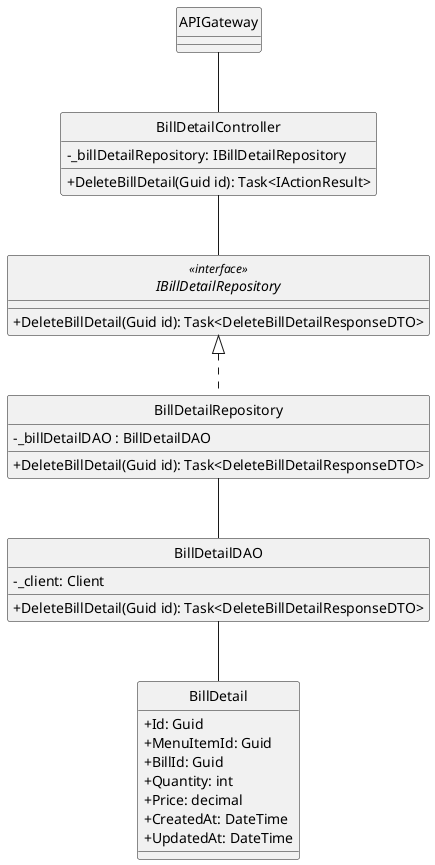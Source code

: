 @startuml
hide circle
skinparam classAttributeIconSize 0

class APIGateway {
}

class BillDetailController {
    - _billDetailRepository: IBillDetailRepository 
    + DeleteBillDetail(Guid id): Task<IActionResult>
}

interface IBillDetailRepository<<interface>>  {
    +DeleteBillDetail(Guid id): Task<DeleteBillDetailResponseDTO>
}

class BillDetailRepository {
    - _billDetailDAO : BillDetailDAO
    +DeleteBillDetail(Guid id): Task<DeleteBillDetailResponseDTO>
}

class BillDetailDAO {
    - _client: Client
    +DeleteBillDetail(Guid id): Task<DeleteBillDetailResponseDTO>
}

class BillDetail {
    +Id: Guid
    +MenuItemId: Guid
    +BillId: Guid
    +Quantity: int
    +Price: decimal
    +CreatedAt: DateTime
    +UpdatedAt: DateTime
}

APIGateway -- BillDetailController
BillDetailController -- IBillDetailRepository
IBillDetailRepository <|.. BillDetailRepository
BillDetailRepository -- BillDetailDAO
BillDetailDAO -- BillDetail

@enduml